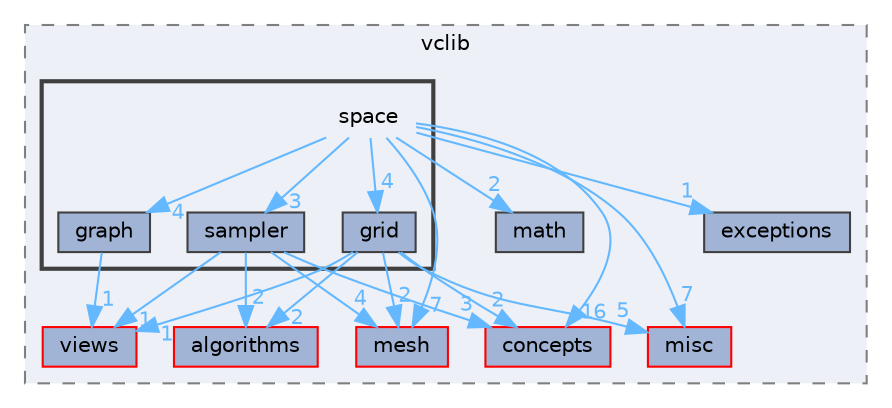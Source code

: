 digraph "/home/runner/work/vclib/vclib/include/vclib/space"
{
 // LATEX_PDF_SIZE
  bgcolor="transparent";
  edge [fontname=Helvetica,fontsize=10,labelfontname=Helvetica,labelfontsize=10];
  node [fontname=Helvetica,fontsize=10,shape=box,height=0.2,width=0.4];
  compound=true
  subgraph clusterdir_d2fdbf172f8ae9790b339bfcb66b3af7 {
    graph [ bgcolor="#edf0f7", pencolor="grey50", label="vclib", fontname=Helvetica,fontsize=10 style="filled,dashed", URL="dir_d2fdbf172f8ae9790b339bfcb66b3af7.html",tooltip=""]
  dir_184ccdea67371fe98b8576ffb8dc8f0b [label="algorithms", fillcolor="#a2b4d6", color="red", style="filled", URL="dir_184ccdea67371fe98b8576ffb8dc8f0b.html",tooltip=""];
  dir_1d5d86545c5ee72848d4833136f0caa9 [label="misc", fillcolor="#a2b4d6", color="red", style="filled", URL="dir_1d5d86545c5ee72848d4833136f0caa9.html",tooltip=""];
  dir_73c7b2964be4f83c14fe98a3a9281ec6 [label="views", fillcolor="#a2b4d6", color="red", style="filled", URL="dir_73c7b2964be4f83c14fe98a3a9281ec6.html",tooltip=""];
  dir_96ccdd9de2e0c21b924c5a2b723ad6a0 [label="math", fillcolor="#a2b4d6", color="grey25", style="filled", URL="dir_96ccdd9de2e0c21b924c5a2b723ad6a0.html",tooltip=""];
  dir_b7cba7c08bd1746e313314f7773d6465 [label="mesh", fillcolor="#a2b4d6", color="red", style="filled", URL="dir_b7cba7c08bd1746e313314f7773d6465.html",tooltip=""];
  dir_d8d31096cdb23314816d0514c2e28657 [label="concepts", fillcolor="#a2b4d6", color="red", style="filled", URL="dir_d8d31096cdb23314816d0514c2e28657.html",tooltip=""];
  dir_faecc92ba3fe640bc81c479e685075f2 [label="exceptions", fillcolor="#a2b4d6", color="grey25", style="filled", URL="dir_faecc92ba3fe640bc81c479e685075f2.html",tooltip=""];
  subgraph clusterdir_f5c67e0d94465501863c6ccee7fad822 {
    graph [ bgcolor="#edf0f7", pencolor="grey25", label="", fontname=Helvetica,fontsize=10 style="filled,bold", URL="dir_f5c67e0d94465501863c6ccee7fad822.html",tooltip=""]
    dir_f5c67e0d94465501863c6ccee7fad822 [shape=plaintext, label="space"];
  dir_3b9241111c754f934b0c850b9c138b7a [label="graph", fillcolor="#a2b4d6", color="grey25", style="filled", URL="dir_3b9241111c754f934b0c850b9c138b7a.html",tooltip=""];
  dir_43bec620be745f7600a80b4863ec33ca [label="grid", fillcolor="#a2b4d6", color="grey25", style="filled", URL="dir_43bec620be745f7600a80b4863ec33ca.html",tooltip=""];
  dir_4ede5ed5af704acfffe4a29c47832e78 [label="sampler", fillcolor="#a2b4d6", color="grey25", style="filled", URL="dir_4ede5ed5af704acfffe4a29c47832e78.html",tooltip=""];
  }
  }
  dir_f5c67e0d94465501863c6ccee7fad822->dir_1d5d86545c5ee72848d4833136f0caa9 [headlabel="7", labeldistance=1.5 headhref="dir_000051_000037.html" color="steelblue1" fontcolor="steelblue1"];
  dir_f5c67e0d94465501863c6ccee7fad822->dir_3b9241111c754f934b0c850b9c138b7a [headlabel="4", labeldistance=1.5 headhref="dir_000051_000014.html" color="steelblue1" fontcolor="steelblue1"];
  dir_f5c67e0d94465501863c6ccee7fad822->dir_43bec620be745f7600a80b4863ec33ca [headlabel="4", labeldistance=1.5 headhref="dir_000051_000015.html" color="steelblue1" fontcolor="steelblue1"];
  dir_f5c67e0d94465501863c6ccee7fad822->dir_4ede5ed5af704acfffe4a29c47832e78 [headlabel="3", labeldistance=1.5 headhref="dir_000051_000049.html" color="steelblue1" fontcolor="steelblue1"];
  dir_f5c67e0d94465501863c6ccee7fad822->dir_96ccdd9de2e0c21b924c5a2b723ad6a0 [headlabel="2", labeldistance=1.5 headhref="dir_000051_000031.html" color="steelblue1" fontcolor="steelblue1"];
  dir_f5c67e0d94465501863c6ccee7fad822->dir_b7cba7c08bd1746e313314f7773d6465 [headlabel="7", labeldistance=1.5 headhref="dir_000051_000034.html" color="steelblue1" fontcolor="steelblue1"];
  dir_f5c67e0d94465501863c6ccee7fad822->dir_d8d31096cdb23314816d0514c2e28657 [headlabel="16", labeldistance=1.5 headhref="dir_000051_000005.html" color="steelblue1" fontcolor="steelblue1"];
  dir_f5c67e0d94465501863c6ccee7fad822->dir_faecc92ba3fe640bc81c479e685075f2 [headlabel="1", labeldistance=1.5 headhref="dir_000051_000011.html" color="steelblue1" fontcolor="steelblue1"];
  dir_3b9241111c754f934b0c850b9c138b7a->dir_73c7b2964be4f83c14fe98a3a9281ec6 [headlabel="1", labeldistance=1.5 headhref="dir_000014_000058.html" color="steelblue1" fontcolor="steelblue1"];
  dir_43bec620be745f7600a80b4863ec33ca->dir_184ccdea67371fe98b8576ffb8dc8f0b [headlabel="2", labeldistance=1.5 headhref="dir_000015_000000.html" color="steelblue1" fontcolor="steelblue1"];
  dir_43bec620be745f7600a80b4863ec33ca->dir_1d5d86545c5ee72848d4833136f0caa9 [headlabel="5", labeldistance=1.5 headhref="dir_000015_000037.html" color="steelblue1" fontcolor="steelblue1"];
  dir_43bec620be745f7600a80b4863ec33ca->dir_73c7b2964be4f83c14fe98a3a9281ec6 [headlabel="1", labeldistance=1.5 headhref="dir_000015_000058.html" color="steelblue1" fontcolor="steelblue1"];
  dir_43bec620be745f7600a80b4863ec33ca->dir_b7cba7c08bd1746e313314f7773d6465 [headlabel="2", labeldistance=1.5 headhref="dir_000015_000034.html" color="steelblue1" fontcolor="steelblue1"];
  dir_43bec620be745f7600a80b4863ec33ca->dir_d8d31096cdb23314816d0514c2e28657 [headlabel="2", labeldistance=1.5 headhref="dir_000015_000005.html" color="steelblue1" fontcolor="steelblue1"];
  dir_4ede5ed5af704acfffe4a29c47832e78->dir_184ccdea67371fe98b8576ffb8dc8f0b [headlabel="2", labeldistance=1.5 headhref="dir_000049_000000.html" color="steelblue1" fontcolor="steelblue1"];
  dir_4ede5ed5af704acfffe4a29c47832e78->dir_73c7b2964be4f83c14fe98a3a9281ec6 [headlabel="1", labeldistance=1.5 headhref="dir_000049_000058.html" color="steelblue1" fontcolor="steelblue1"];
  dir_4ede5ed5af704acfffe4a29c47832e78->dir_b7cba7c08bd1746e313314f7773d6465 [headlabel="4", labeldistance=1.5 headhref="dir_000049_000034.html" color="steelblue1" fontcolor="steelblue1"];
  dir_4ede5ed5af704acfffe4a29c47832e78->dir_d8d31096cdb23314816d0514c2e28657 [headlabel="3", labeldistance=1.5 headhref="dir_000049_000005.html" color="steelblue1" fontcolor="steelblue1"];
}
